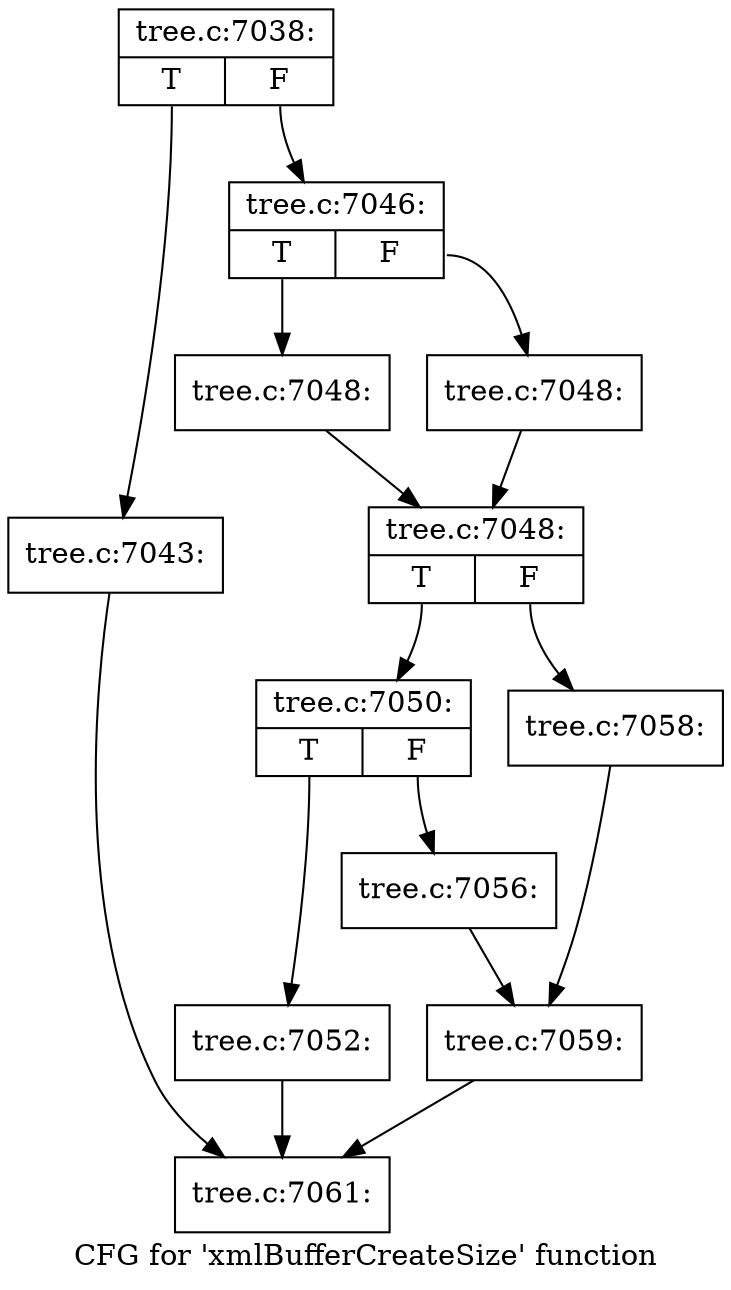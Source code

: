 digraph "CFG for 'xmlBufferCreateSize' function" {
	label="CFG for 'xmlBufferCreateSize' function";

	Node0x4664600 [shape=record,label="{tree.c:7038:|{<s0>T|<s1>F}}"];
	Node0x4664600:s0 -> Node0x4668080;
	Node0x4664600:s1 -> Node0x46680d0;
	Node0x4668080 [shape=record,label="{tree.c:7043:}"];
	Node0x4668080 -> Node0x4665470;
	Node0x46680d0 [shape=record,label="{tree.c:7046:|{<s0>T|<s1>F}}"];
	Node0x46680d0:s0 -> Node0x4668c00;
	Node0x46680d0:s1 -> Node0x4668c50;
	Node0x4668c00 [shape=record,label="{tree.c:7048:}"];
	Node0x4668c00 -> Node0x4668ca0;
	Node0x4668c50 [shape=record,label="{tree.c:7048:}"];
	Node0x4668c50 -> Node0x4668ca0;
	Node0x4668ca0 [shape=record,label="{tree.c:7048:|{<s0>T|<s1>F}}"];
	Node0x4668ca0:s0 -> Node0x4669420;
	Node0x4668ca0:s1 -> Node0x46694c0;
	Node0x4669420 [shape=record,label="{tree.c:7050:|{<s0>T|<s1>F}}"];
	Node0x4669420:s0 -> Node0x4669f50;
	Node0x4669420:s1 -> Node0x4669fa0;
	Node0x4669f50 [shape=record,label="{tree.c:7052:}"];
	Node0x4669f50 -> Node0x4665470;
	Node0x4669fa0 [shape=record,label="{tree.c:7056:}"];
	Node0x4669fa0 -> Node0x4669470;
	Node0x46694c0 [shape=record,label="{tree.c:7058:}"];
	Node0x46694c0 -> Node0x4669470;
	Node0x4669470 [shape=record,label="{tree.c:7059:}"];
	Node0x4669470 -> Node0x4665470;
	Node0x4665470 [shape=record,label="{tree.c:7061:}"];
}
